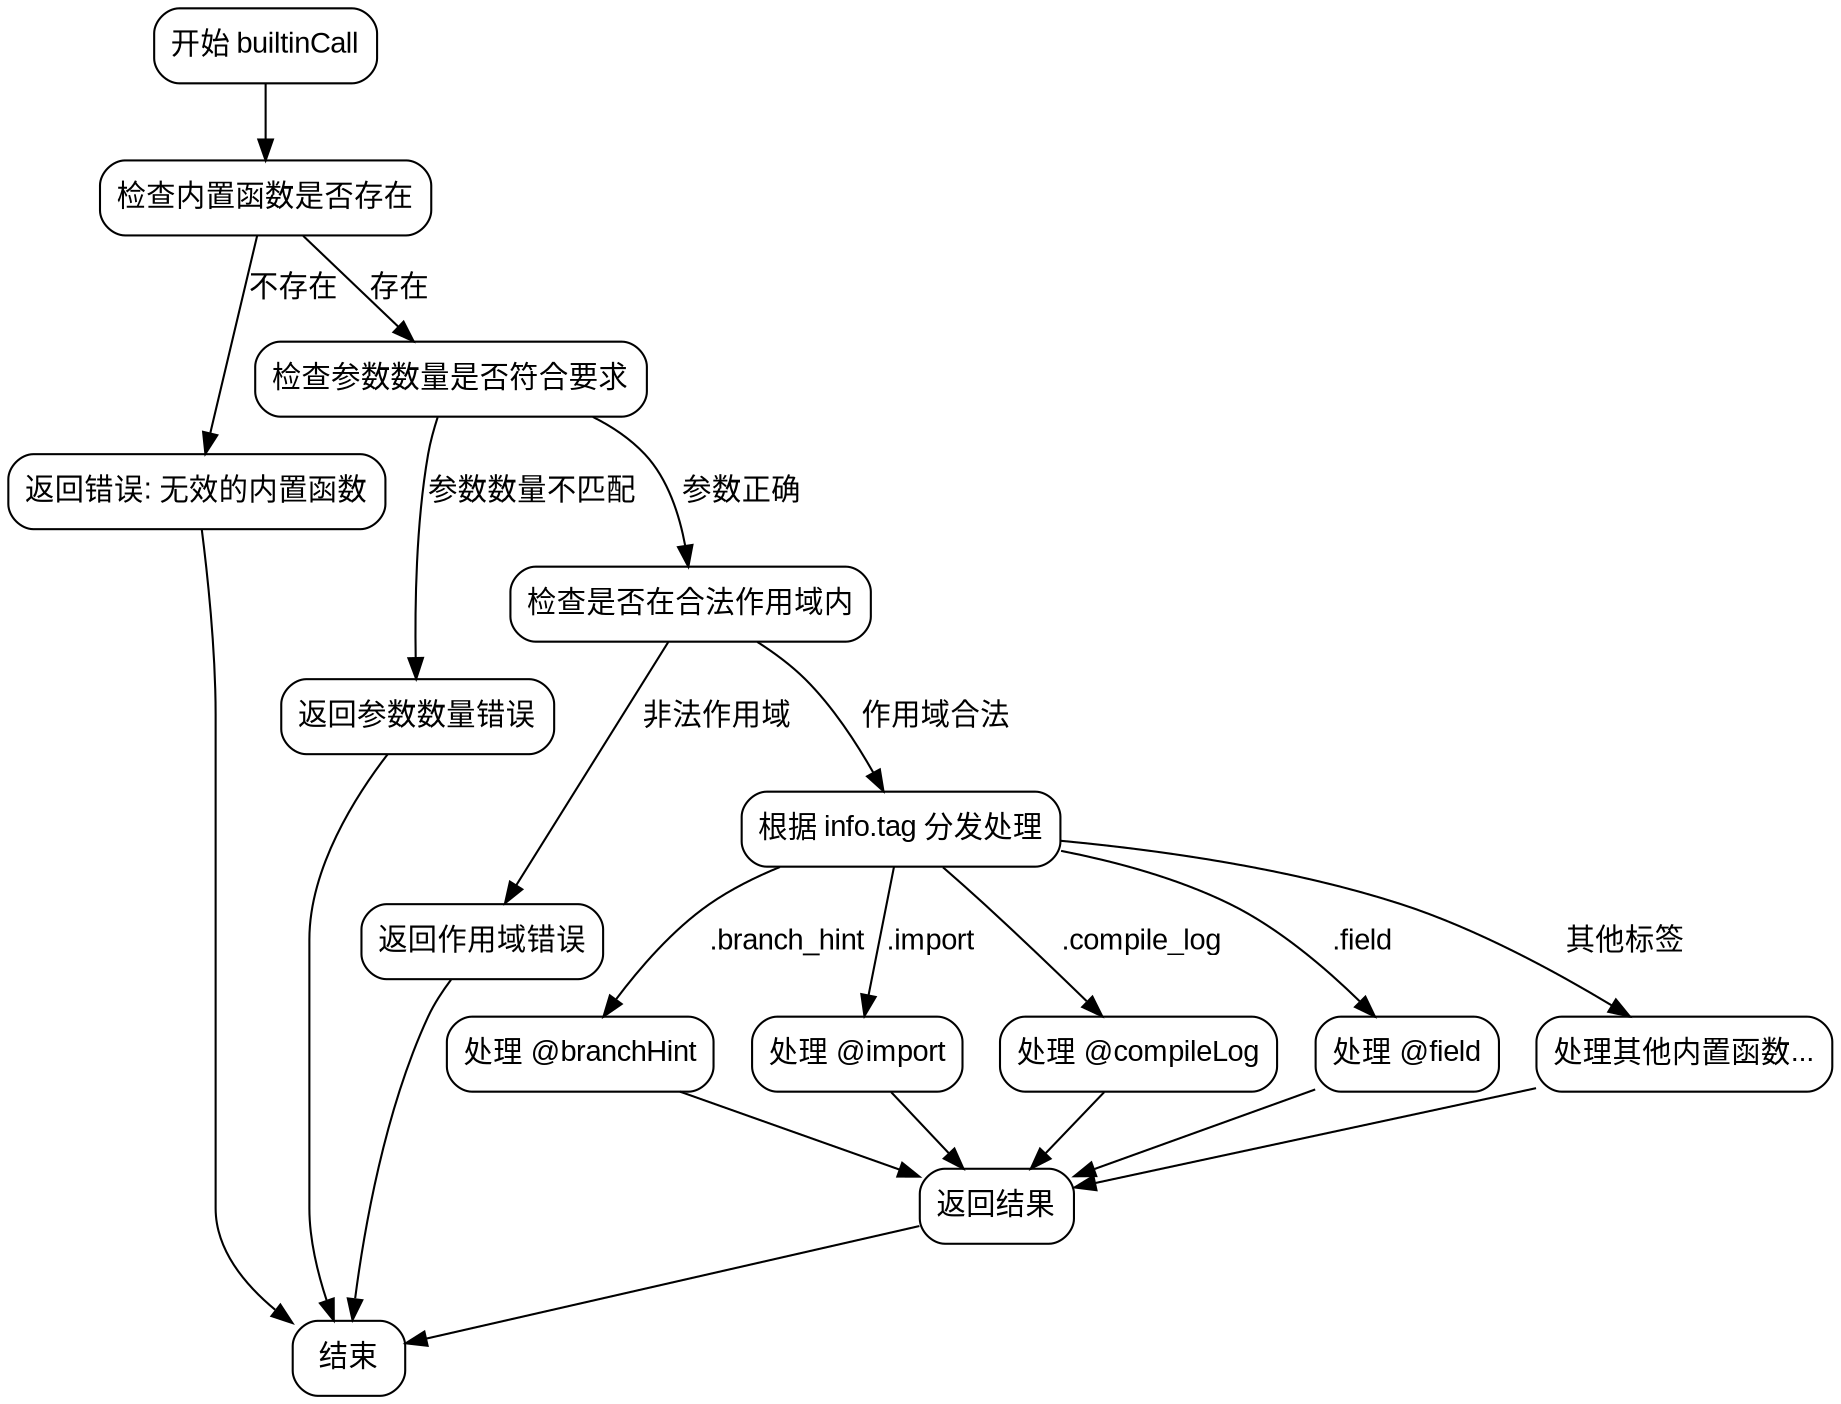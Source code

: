 
digraph flowchart {
    node [shape=rectangle, style="rounded", fontname="Arial"];
    edge [fontname="Arial"];

    start [label="开始 builtinCall"];
    check_builtin_exists [label="检查内置函数是否存在"];
    error_invalid_builtin [label="返回错误: 无效的内置函数"];
    check_param_count [label="检查参数数量是否符合要求"];
    error_param_count [label="返回参数数量错误"];
    check_scope [label="检查是否在合法作用域内"];
    error_scope [label="返回作用域错误"];
    switch_tag [label="根据 info.tag 分发处理"];
    handle_branch_hint [label="处理 @branchHint"];
    handle_import [label="处理 @import"];
    handle_compile_log [label="处理 @compileLog"];
    handle_field [label="处理 @field"];
    handle_other_cases [label="处理其他内置函数..."];
    return_result [label="返回结果"];
    end [label="结束"];

    start -> check_builtin_exists;
    check_builtin_exists -> error_invalid_builtin [label="不存在"];
    check_builtin_exists -> check_param_count [label="存在"];
    check_param_count -> error_param_count [label="参数数量不匹配"];
    check_param_count -> check_scope [label="参数正确"];
    check_scope -> error_scope [label="非法作用域"];
    check_scope -> switch_tag [label="作用域合法"];
    switch_tag -> handle_branch_hint [label=".branch_hint"];
    switch_tag -> handle_import [label=".import"];
    switch_tag -> handle_compile_log [label=".compile_log"];
    switch_tag -> handle_field [label=".field"];
    switch_tag -> handle_other_cases [label="其他标签"];
    handle_branch_hint -> return_result;
    handle_import -> return_result;
    handle_compile_log -> return_result;
    handle_field -> return_result;
    handle_other_cases -> return_result;
    return_result -> end;

    // 错误路径直接返回
    error_invalid_builtin -> end;
    error_param_count -> end;
    error_scope -> end;
}
